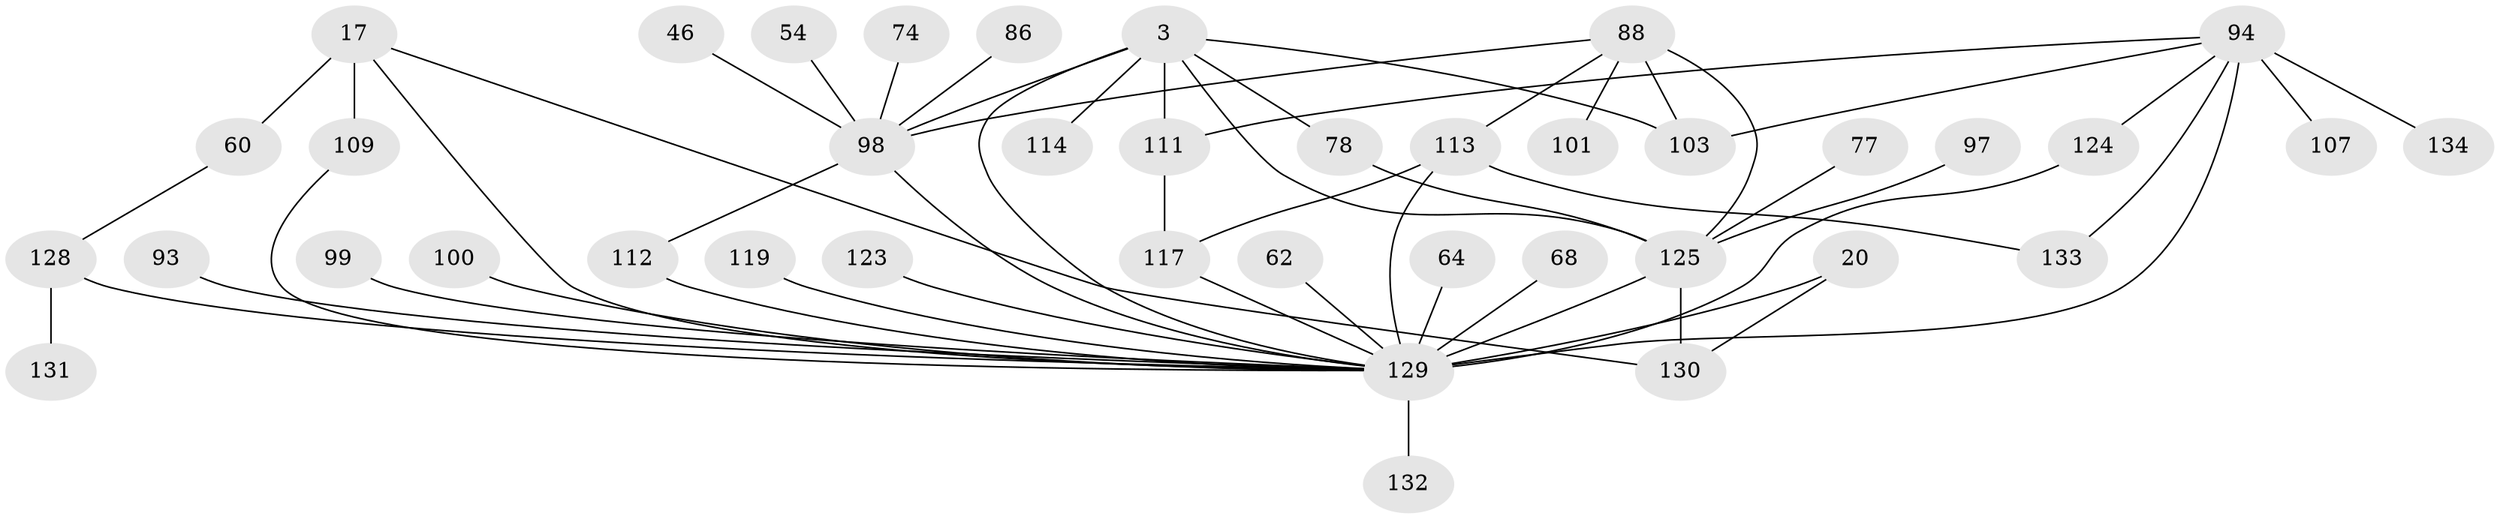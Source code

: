 // original degree distribution, {6: 0.03731343283582089, 3: 0.20149253731343283, 9: 0.007462686567164179, 4: 0.07462686567164178, 5: 0.08955223880597014, 7: 0.029850746268656716, 2: 0.3582089552238806, 1: 0.19402985074626866, 8: 0.007462686567164179}
// Generated by graph-tools (version 1.1) at 2025/44/03/04/25 21:44:28]
// undirected, 40 vertices, 56 edges
graph export_dot {
graph [start="1"]
  node [color=gray90,style=filled];
  3 [super="+1"];
  17;
  20;
  46;
  54;
  60 [super="+22"];
  62;
  64;
  68;
  74;
  77;
  78;
  86;
  88 [super="+12+73+29"];
  93 [super="+61"];
  94 [super="+24+37+63+85+91"];
  97;
  98 [super="+2+70"];
  99;
  100;
  101;
  103 [super="+89"];
  107;
  109 [super="+90"];
  111 [super="+11+10"];
  112;
  113 [super="+69+71+53+102"];
  114;
  117 [super="+104+84"];
  119;
  123;
  124 [super="+122"];
  125 [super="+108+121"];
  128 [super="+66+96+127"];
  129 [super="+36+116+40+120+126"];
  130 [super="+50"];
  131;
  132;
  133 [super="+83"];
  134;
  3 -- 103;
  3 -- 114;
  3 -- 125 [weight=2];
  3 -- 111 [weight=3];
  3 -- 78;
  3 -- 98 [weight=2];
  3 -- 129 [weight=3];
  17 -- 60 [weight=2];
  17 -- 130;
  17 -- 109;
  17 -- 129;
  20 -- 130;
  20 -- 129 [weight=4];
  46 -- 98;
  54 -- 98;
  60 -- 128;
  62 -- 129;
  64 -- 129;
  68 -- 129;
  74 -- 98;
  77 -- 125;
  78 -- 125;
  86 -- 98;
  88 -- 101;
  88 -- 98 [weight=2];
  88 -- 125 [weight=3];
  88 -- 103;
  88 -- 113;
  93 -- 129;
  94 -- 107;
  94 -- 111 [weight=2];
  94 -- 134;
  94 -- 133;
  94 -- 103;
  94 -- 129 [weight=10];
  94 -- 124;
  97 -- 125;
  98 -- 112;
  98 -- 129;
  99 -- 129 [weight=2];
  100 -- 129;
  109 -- 129;
  111 -- 117 [weight=3];
  112 -- 129;
  113 -- 129 [weight=2];
  113 -- 133;
  113 -- 117;
  117 -- 129 [weight=3];
  119 -- 129;
  123 -- 129;
  124 -- 129;
  125 -- 130;
  125 -- 129 [weight=7];
  128 -- 131;
  128 -- 129 [weight=5];
  129 -- 132;
}
